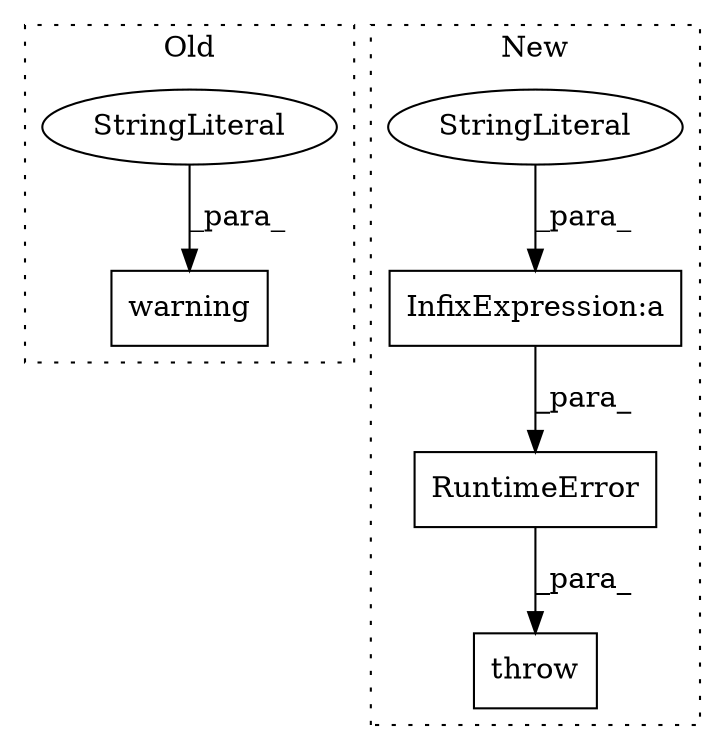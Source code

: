 digraph G {
subgraph cluster0 {
1 [label="warning" a="32" s="1860,1924" l="8,1" shape="box"];
3 [label="StringLiteral" a="45" s="1868" l="47" shape="ellipse"];
label = "Old";
style="dotted";
}
subgraph cluster1 {
2 [label="RuntimeError" a="32" s="1842,2016" l="13,1" shape="box"];
4 [label="throw" a="53" s="1836" l="6" shape="box"];
5 [label="InfixExpression:a" a="27" s="2005" l="3" shape="box"];
6 [label="StringLiteral" a="45" s="1855" l="150" shape="ellipse"];
label = "New";
style="dotted";
}
2 -> 4 [label="_para_"];
3 -> 1 [label="_para_"];
5 -> 2 [label="_para_"];
6 -> 5 [label="_para_"];
}